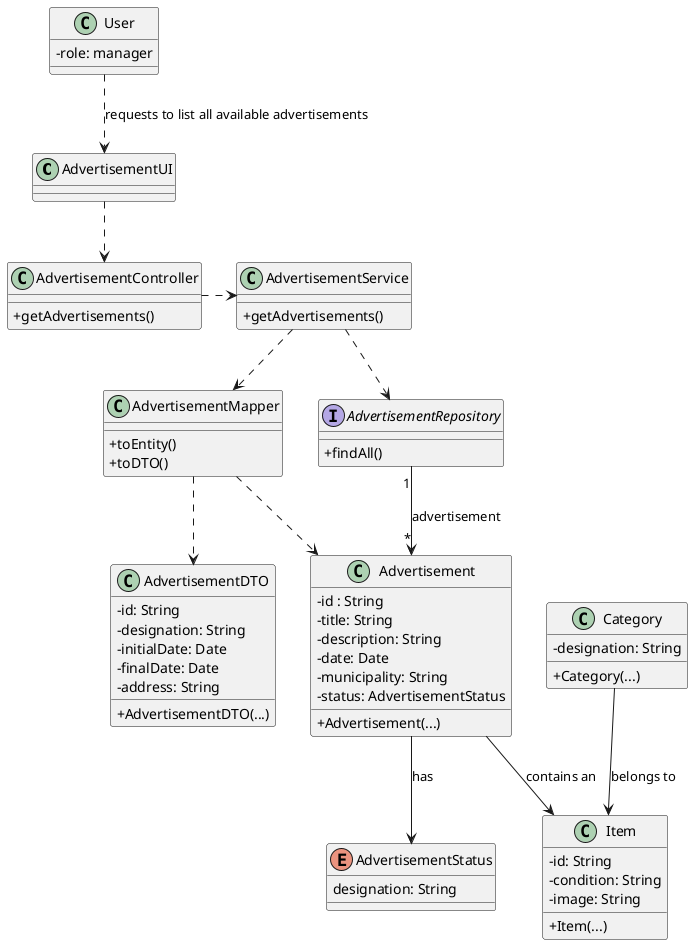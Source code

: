 @startuml
skinparam packageStyle rectangle
skinparam shadowing false
skinparam linetype polyline
skinparam classAttributeIconSize 0


class AdvertisementUI {
}

class AdvertisementController {
    + getAdvertisements()
}

class AdvertisementService {
    + getAdvertisements()
}

interface AdvertisementRepository {
    + findAll()
}

class User {
   - role: manager
    }

class Item {
    - id: String
    - condition: String
    - image: String
    + Item(...)
}

class Advertisement {
    - id : String
    - title: String
    - description: String
    - date: Date
    - municipality: String
    - status: AdvertisementStatus
    + Advertisement(...)
}

enum AdvertisementStatus {
    designation: String
}

class Category {
    - designation: String
    + Category(...)
}

class AdvertisementMapper {
    + toEntity()
    + toDTO()
}

class AdvertisementDTO {
    - id: String
    - designation: String
    - initialDate: Date
    - finalDate: Date
    - address: String
    + AdvertisementDTO(...)
}

' --- Relacionamentos ---
User ..> AdvertisementUI : requests to list all available advertisements
AdvertisementUI ..> AdvertisementController
AdvertisementController .> AdvertisementService
AdvertisementService ..> AdvertisementRepository
AdvertisementService ..> AdvertisementMapper
AdvertisementMapper ..> Advertisement
AdvertisementMapper ..> AdvertisementDTO
AdvertisementRepository "1" --> "*" Advertisement : advertisement
Advertisement --> Item : contains an
Category --> Item : belongs to
Advertisement --> AdvertisementStatus : has



@enduml